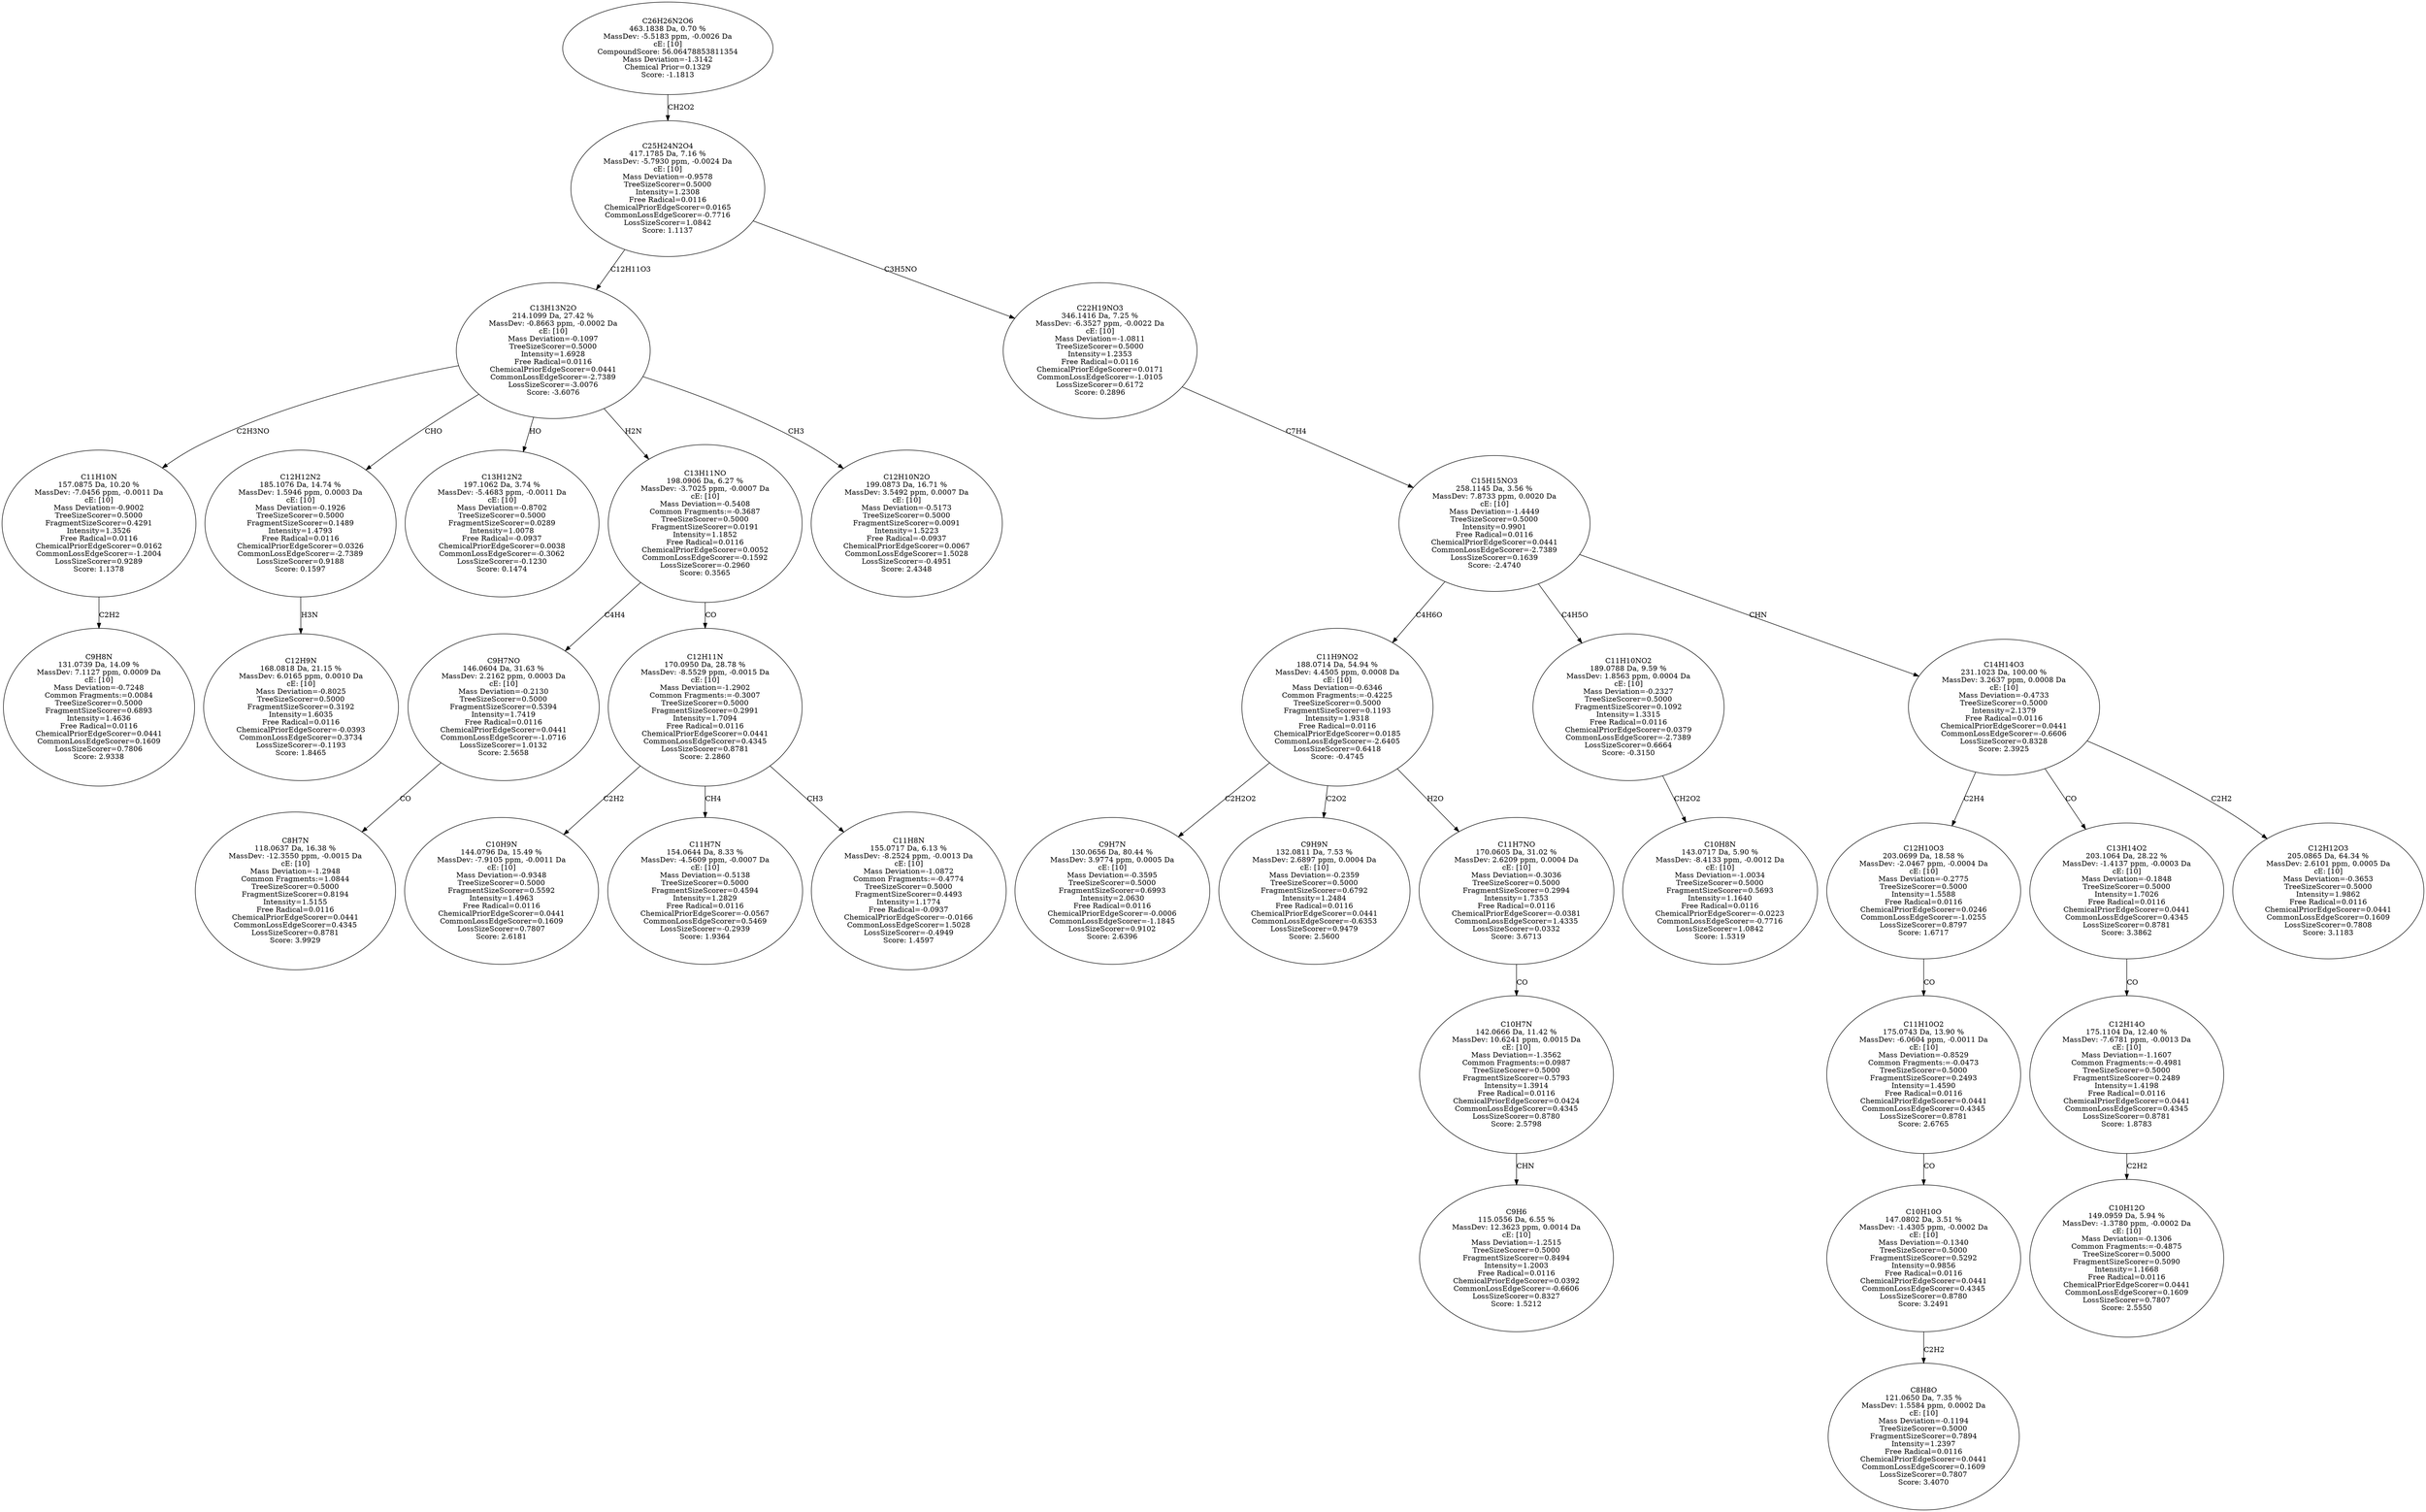 strict digraph {
v1 [label="C9H8N\n131.0739 Da, 14.09 %\nMassDev: 7.1127 ppm, 0.0009 Da\ncE: [10]\nMass Deviation=-0.7248\nCommon Fragments:=0.0084\nTreeSizeScorer=0.5000\nFragmentSizeScorer=0.6893\nIntensity=1.4636\nFree Radical=0.0116\nChemicalPriorEdgeScorer=0.0441\nCommonLossEdgeScorer=0.1609\nLossSizeScorer=0.7806\nScore: 2.9338"];
v2 [label="C11H10N\n157.0875 Da, 10.20 %\nMassDev: -7.0456 ppm, -0.0011 Da\ncE: [10]\nMass Deviation=-0.9002\nTreeSizeScorer=0.5000\nFragmentSizeScorer=0.4291\nIntensity=1.3526\nFree Radical=0.0116\nChemicalPriorEdgeScorer=0.0162\nCommonLossEdgeScorer=-1.2004\nLossSizeScorer=0.9289\nScore: 1.1378"];
v3 [label="C12H9N\n168.0818 Da, 21.15 %\nMassDev: 6.0165 ppm, 0.0010 Da\ncE: [10]\nMass Deviation=-0.8025\nTreeSizeScorer=0.5000\nFragmentSizeScorer=0.3192\nIntensity=1.6035\nFree Radical=0.0116\nChemicalPriorEdgeScorer=-0.0393\nCommonLossEdgeScorer=0.3734\nLossSizeScorer=-0.1193\nScore: 1.8465"];
v4 [label="C12H12N2\n185.1076 Da, 14.74 %\nMassDev: 1.5946 ppm, 0.0003 Da\ncE: [10]\nMass Deviation=-0.1926\nTreeSizeScorer=0.5000\nFragmentSizeScorer=0.1489\nIntensity=1.4793\nFree Radical=0.0116\nChemicalPriorEdgeScorer=0.0326\nCommonLossEdgeScorer=-2.7389\nLossSizeScorer=0.9188\nScore: 0.1597"];
v5 [label="C13H12N2\n197.1062 Da, 3.74 %\nMassDev: -5.4683 ppm, -0.0011 Da\ncE: [10]\nMass Deviation=-0.8702\nTreeSizeScorer=0.5000\nFragmentSizeScorer=0.0289\nIntensity=1.0078\nFree Radical=-0.0937\nChemicalPriorEdgeScorer=0.0038\nCommonLossEdgeScorer=-0.3062\nLossSizeScorer=-0.1230\nScore: 0.1474"];
v6 [label="C8H7N\n118.0637 Da, 16.38 %\nMassDev: -12.3550 ppm, -0.0015 Da\ncE: [10]\nMass Deviation=-1.2948\nCommon Fragments:=1.0844\nTreeSizeScorer=0.5000\nFragmentSizeScorer=0.8194\nIntensity=1.5155\nFree Radical=0.0116\nChemicalPriorEdgeScorer=0.0441\nCommonLossEdgeScorer=0.4345\nLossSizeScorer=0.8781\nScore: 3.9929"];
v7 [label="C9H7NO\n146.0604 Da, 31.63 %\nMassDev: 2.2162 ppm, 0.0003 Da\ncE: [10]\nMass Deviation=-0.2130\nTreeSizeScorer=0.5000\nFragmentSizeScorer=0.5394\nIntensity=1.7419\nFree Radical=0.0116\nChemicalPriorEdgeScorer=0.0441\nCommonLossEdgeScorer=-1.0716\nLossSizeScorer=1.0132\nScore: 2.5658"];
v8 [label="C10H9N\n144.0796 Da, 15.49 %\nMassDev: -7.9105 ppm, -0.0011 Da\ncE: [10]\nMass Deviation=-0.9348\nTreeSizeScorer=0.5000\nFragmentSizeScorer=0.5592\nIntensity=1.4963\nFree Radical=0.0116\nChemicalPriorEdgeScorer=0.0441\nCommonLossEdgeScorer=0.1609\nLossSizeScorer=0.7807\nScore: 2.6181"];
v9 [label="C11H7N\n154.0644 Da, 8.33 %\nMassDev: -4.5609 ppm, -0.0007 Da\ncE: [10]\nMass Deviation=-0.5138\nTreeSizeScorer=0.5000\nFragmentSizeScorer=0.4594\nIntensity=1.2829\nFree Radical=0.0116\nChemicalPriorEdgeScorer=-0.0567\nCommonLossEdgeScorer=0.5469\nLossSizeScorer=-0.2939\nScore: 1.9364"];
v10 [label="C11H8N\n155.0717 Da, 6.13 %\nMassDev: -8.2524 ppm, -0.0013 Da\ncE: [10]\nMass Deviation=-1.0872\nCommon Fragments:=-0.4774\nTreeSizeScorer=0.5000\nFragmentSizeScorer=0.4493\nIntensity=1.1774\nFree Radical=-0.0937\nChemicalPriorEdgeScorer=-0.0166\nCommonLossEdgeScorer=1.5028\nLossSizeScorer=-0.4949\nScore: 1.4597"];
v11 [label="C12H11N\n170.0950 Da, 28.78 %\nMassDev: -8.5529 ppm, -0.0015 Da\ncE: [10]\nMass Deviation=-1.2902\nCommon Fragments:=-0.3007\nTreeSizeScorer=0.5000\nFragmentSizeScorer=0.2991\nIntensity=1.7094\nFree Radical=0.0116\nChemicalPriorEdgeScorer=0.0441\nCommonLossEdgeScorer=0.4345\nLossSizeScorer=0.8781\nScore: 2.2860"];
v12 [label="C13H11NO\n198.0906 Da, 6.27 %\nMassDev: -3.7025 ppm, -0.0007 Da\ncE: [10]\nMass Deviation=-0.5408\nCommon Fragments:=-0.3687\nTreeSizeScorer=0.5000\nFragmentSizeScorer=0.0191\nIntensity=1.1852\nFree Radical=0.0116\nChemicalPriorEdgeScorer=0.0052\nCommonLossEdgeScorer=-0.1592\nLossSizeScorer=-0.2960\nScore: 0.3565"];
v13 [label="C12H10N2O\n199.0873 Da, 16.71 %\nMassDev: 3.5492 ppm, 0.0007 Da\ncE: [10]\nMass Deviation=-0.5173\nTreeSizeScorer=0.5000\nFragmentSizeScorer=0.0091\nIntensity=1.5223\nFree Radical=-0.0937\nChemicalPriorEdgeScorer=0.0067\nCommonLossEdgeScorer=1.5028\nLossSizeScorer=-0.4951\nScore: 2.4348"];
v14 [label="C13H13N2O\n214.1099 Da, 27.42 %\nMassDev: -0.8663 ppm, -0.0002 Da\ncE: [10]\nMass Deviation=-0.1097\nTreeSizeScorer=0.5000\nIntensity=1.6928\nFree Radical=0.0116\nChemicalPriorEdgeScorer=0.0441\nCommonLossEdgeScorer=-2.7389\nLossSizeScorer=-3.0076\nScore: -3.6076"];
v15 [label="C9H7N\n130.0656 Da, 80.44 %\nMassDev: 3.9774 ppm, 0.0005 Da\ncE: [10]\nMass Deviation=-0.3595\nTreeSizeScorer=0.5000\nFragmentSizeScorer=0.6993\nIntensity=2.0630\nFree Radical=0.0116\nChemicalPriorEdgeScorer=-0.0006\nCommonLossEdgeScorer=-1.1845\nLossSizeScorer=0.9102\nScore: 2.6396"];
v16 [label="C9H9N\n132.0811 Da, 7.53 %\nMassDev: 2.6897 ppm, 0.0004 Da\ncE: [10]\nMass Deviation=-0.2359\nTreeSizeScorer=0.5000\nFragmentSizeScorer=0.6792\nIntensity=1.2484\nFree Radical=0.0116\nChemicalPriorEdgeScorer=0.0441\nCommonLossEdgeScorer=-0.6353\nLossSizeScorer=0.9479\nScore: 2.5600"];
v17 [label="C9H6\n115.0556 Da, 6.55 %\nMassDev: 12.3623 ppm, 0.0014 Da\ncE: [10]\nMass Deviation=-1.2515\nTreeSizeScorer=0.5000\nFragmentSizeScorer=0.8494\nIntensity=1.2003\nFree Radical=0.0116\nChemicalPriorEdgeScorer=0.0392\nCommonLossEdgeScorer=-0.6606\nLossSizeScorer=0.8327\nScore: 1.5212"];
v18 [label="C10H7N\n142.0666 Da, 11.42 %\nMassDev: 10.6241 ppm, 0.0015 Da\ncE: [10]\nMass Deviation=-1.3562\nCommon Fragments:=0.0987\nTreeSizeScorer=0.5000\nFragmentSizeScorer=0.5793\nIntensity=1.3914\nFree Radical=0.0116\nChemicalPriorEdgeScorer=0.0424\nCommonLossEdgeScorer=0.4345\nLossSizeScorer=0.8780\nScore: 2.5798"];
v19 [label="C11H7NO\n170.0605 Da, 31.02 %\nMassDev: 2.6209 ppm, 0.0004 Da\ncE: [10]\nMass Deviation=-0.3036\nTreeSizeScorer=0.5000\nFragmentSizeScorer=0.2994\nIntensity=1.7353\nFree Radical=0.0116\nChemicalPriorEdgeScorer=-0.0381\nCommonLossEdgeScorer=1.4335\nLossSizeScorer=0.0332\nScore: 3.6713"];
v20 [label="C11H9NO2\n188.0714 Da, 54.94 %\nMassDev: 4.4505 ppm, 0.0008 Da\ncE: [10]\nMass Deviation=-0.6346\nCommon Fragments:=-0.4225\nTreeSizeScorer=0.5000\nFragmentSizeScorer=0.1193\nIntensity=1.9318\nFree Radical=0.0116\nChemicalPriorEdgeScorer=0.0185\nCommonLossEdgeScorer=-2.6405\nLossSizeScorer=0.6418\nScore: -0.4745"];
v21 [label="C10H8N\n143.0717 Da, 5.90 %\nMassDev: -8.4133 ppm, -0.0012 Da\ncE: [10]\nMass Deviation=-1.0034\nTreeSizeScorer=0.5000\nFragmentSizeScorer=0.5693\nIntensity=1.1640\nFree Radical=0.0116\nChemicalPriorEdgeScorer=-0.0223\nCommonLossEdgeScorer=-0.7716\nLossSizeScorer=1.0842\nScore: 1.5319"];
v22 [label="C11H10NO2\n189.0788 Da, 9.59 %\nMassDev: 1.8563 ppm, 0.0004 Da\ncE: [10]\nMass Deviation=-0.2327\nTreeSizeScorer=0.5000\nFragmentSizeScorer=0.1092\nIntensity=1.3315\nFree Radical=0.0116\nChemicalPriorEdgeScorer=0.0379\nCommonLossEdgeScorer=-2.7389\nLossSizeScorer=0.6664\nScore: -0.3150"];
v23 [label="C8H8O\n121.0650 Da, 7.35 %\nMassDev: 1.5584 ppm, 0.0002 Da\ncE: [10]\nMass Deviation=-0.1194\nTreeSizeScorer=0.5000\nFragmentSizeScorer=0.7894\nIntensity=1.2397\nFree Radical=0.0116\nChemicalPriorEdgeScorer=0.0441\nCommonLossEdgeScorer=0.1609\nLossSizeScorer=0.7807\nScore: 3.4070"];
v24 [label="C10H10O\n147.0802 Da, 3.51 %\nMassDev: -1.4305 ppm, -0.0002 Da\ncE: [10]\nMass Deviation=-0.1340\nTreeSizeScorer=0.5000\nFragmentSizeScorer=0.5292\nIntensity=0.9856\nFree Radical=0.0116\nChemicalPriorEdgeScorer=0.0441\nCommonLossEdgeScorer=0.4345\nLossSizeScorer=0.8780\nScore: 3.2491"];
v25 [label="C11H10O2\n175.0743 Da, 13.90 %\nMassDev: -6.0604 ppm, -0.0011 Da\ncE: [10]\nMass Deviation=-0.8529\nCommon Fragments:=-0.0473\nTreeSizeScorer=0.5000\nFragmentSizeScorer=0.2493\nIntensity=1.4590\nFree Radical=0.0116\nChemicalPriorEdgeScorer=0.0441\nCommonLossEdgeScorer=0.4345\nLossSizeScorer=0.8781\nScore: 2.6765"];
v26 [label="C12H10O3\n203.0699 Da, 18.58 %\nMassDev: -2.0467 ppm, -0.0004 Da\ncE: [10]\nMass Deviation=-0.2775\nTreeSizeScorer=0.5000\nIntensity=1.5588\nFree Radical=0.0116\nChemicalPriorEdgeScorer=0.0246\nCommonLossEdgeScorer=-1.0255\nLossSizeScorer=0.8797\nScore: 1.6717"];
v27 [label="C10H12O\n149.0959 Da, 5.94 %\nMassDev: -1.3780 ppm, -0.0002 Da\ncE: [10]\nMass Deviation=-0.1306\nCommon Fragments:=-0.4875\nTreeSizeScorer=0.5000\nFragmentSizeScorer=0.5090\nIntensity=1.1668\nFree Radical=0.0116\nChemicalPriorEdgeScorer=0.0441\nCommonLossEdgeScorer=0.1609\nLossSizeScorer=0.7807\nScore: 2.5550"];
v28 [label="C12H14O\n175.1104 Da, 12.40 %\nMassDev: -7.6781 ppm, -0.0013 Da\ncE: [10]\nMass Deviation=-1.1607\nCommon Fragments:=-0.4981\nTreeSizeScorer=0.5000\nFragmentSizeScorer=0.2489\nIntensity=1.4198\nFree Radical=0.0116\nChemicalPriorEdgeScorer=0.0441\nCommonLossEdgeScorer=0.4345\nLossSizeScorer=0.8781\nScore: 1.8783"];
v29 [label="C13H14O2\n203.1064 Da, 28.22 %\nMassDev: -1.4137 ppm, -0.0003 Da\ncE: [10]\nMass Deviation=-0.1848\nTreeSizeScorer=0.5000\nIntensity=1.7026\nFree Radical=0.0116\nChemicalPriorEdgeScorer=0.0441\nCommonLossEdgeScorer=0.4345\nLossSizeScorer=0.8781\nScore: 3.3862"];
v30 [label="C12H12O3\n205.0865 Da, 64.34 %\nMassDev: 2.6101 ppm, 0.0005 Da\ncE: [10]\nMass Deviation=-0.3653\nTreeSizeScorer=0.5000\nIntensity=1.9862\nFree Radical=0.0116\nChemicalPriorEdgeScorer=0.0441\nCommonLossEdgeScorer=0.1609\nLossSizeScorer=0.7808\nScore: 3.1183"];
v31 [label="C14H14O3\n231.1023 Da, 100.00 %\nMassDev: 3.2637 ppm, 0.0008 Da\ncE: [10]\nMass Deviation=-0.4733\nTreeSizeScorer=0.5000\nIntensity=2.1379\nFree Radical=0.0116\nChemicalPriorEdgeScorer=0.0441\nCommonLossEdgeScorer=-0.6606\nLossSizeScorer=0.8328\nScore: 2.3925"];
v32 [label="C15H15NO3\n258.1145 Da, 3.56 %\nMassDev: 7.8733 ppm, 0.0020 Da\ncE: [10]\nMass Deviation=-1.4449\nTreeSizeScorer=0.5000\nIntensity=0.9901\nFree Radical=0.0116\nChemicalPriorEdgeScorer=0.0441\nCommonLossEdgeScorer=-2.7389\nLossSizeScorer=0.1639\nScore: -2.4740"];
v33 [label="C22H19NO3\n346.1416 Da, 7.25 %\nMassDev: -6.3527 ppm, -0.0022 Da\ncE: [10]\nMass Deviation=-1.0811\nTreeSizeScorer=0.5000\nIntensity=1.2353\nFree Radical=0.0116\nChemicalPriorEdgeScorer=0.0171\nCommonLossEdgeScorer=-1.0105\nLossSizeScorer=0.6172\nScore: 0.2896"];
v34 [label="C25H24N2O4\n417.1785 Da, 7.16 %\nMassDev: -5.7930 ppm, -0.0024 Da\ncE: [10]\nMass Deviation=-0.9578\nTreeSizeScorer=0.5000\nIntensity=1.2308\nFree Radical=0.0116\nChemicalPriorEdgeScorer=0.0165\nCommonLossEdgeScorer=-0.7716\nLossSizeScorer=1.0842\nScore: 1.1137"];
v35 [label="C26H26N2O6\n463.1838 Da, 0.70 %\nMassDev: -5.5183 ppm, -0.0026 Da\ncE: [10]\nCompoundScore: 56.06478853811354\nMass Deviation=-1.3142\nChemical Prior=0.1329\nScore: -1.1813"];
v2 -> v1 [label="C2H2"];
v14 -> v2 [label="C2H3NO"];
v4 -> v3 [label="H3N"];
v14 -> v4 [label="CHO"];
v14 -> v5 [label="HO"];
v7 -> v6 [label="CO"];
v12 -> v7 [label="C4H4"];
v11 -> v8 [label="C2H2"];
v11 -> v9 [label="CH4"];
v11 -> v10 [label="CH3"];
v12 -> v11 [label="CO"];
v14 -> v12 [label="H2N"];
v14 -> v13 [label="CH3"];
v34 -> v14 [label="C12H11O3"];
v20 -> v15 [label="C2H2O2"];
v20 -> v16 [label="C2O2"];
v18 -> v17 [label="CHN"];
v19 -> v18 [label="CO"];
v20 -> v19 [label="H2O"];
v32 -> v20 [label="C4H6O"];
v22 -> v21 [label="CH2O2"];
v32 -> v22 [label="C4H5O"];
v24 -> v23 [label="C2H2"];
v25 -> v24 [label="CO"];
v26 -> v25 [label="CO"];
v31 -> v26 [label="C2H4"];
v28 -> v27 [label="C2H2"];
v29 -> v28 [label="CO"];
v31 -> v29 [label="CO"];
v31 -> v30 [label="C2H2"];
v32 -> v31 [label="CHN"];
v33 -> v32 [label="C7H4"];
v34 -> v33 [label="C3H5NO"];
v35 -> v34 [label="CH2O2"];
}